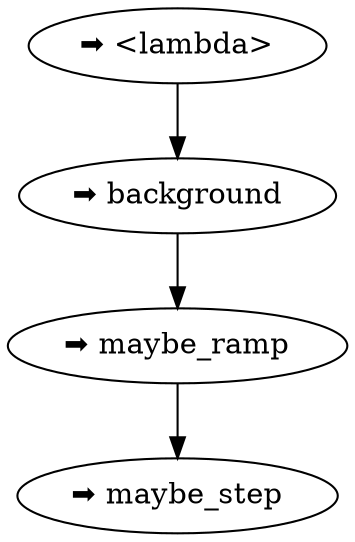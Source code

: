 digraph tree {
    "0x0" [label="➡️ <lambda>" tooltip="None"];
    "0x1" [label="➡️ background" tooltip="{
    'background.offset': 0.0,
    'background.signal_length': 512,
    'background.strength': 0.1
}"];
    "0x2" [label="➡️ maybe_ramp" tooltip="{'maybe_ramp.height': 1.0, 'maybe_ramp.length': 64, 'maybe_ramp.p_apply': 0.8}"];
    "0x3" [label="➡️ maybe_step" tooltip="{
    'maybe_step.kernel_size': 1,
    'maybe_step.length': 32,
    'maybe_step.p_apply': 0.9
}"];
    "0x0" -> "0x1";
    "0x1" -> "0x2";
    "0x2" -> "0x3";
}
